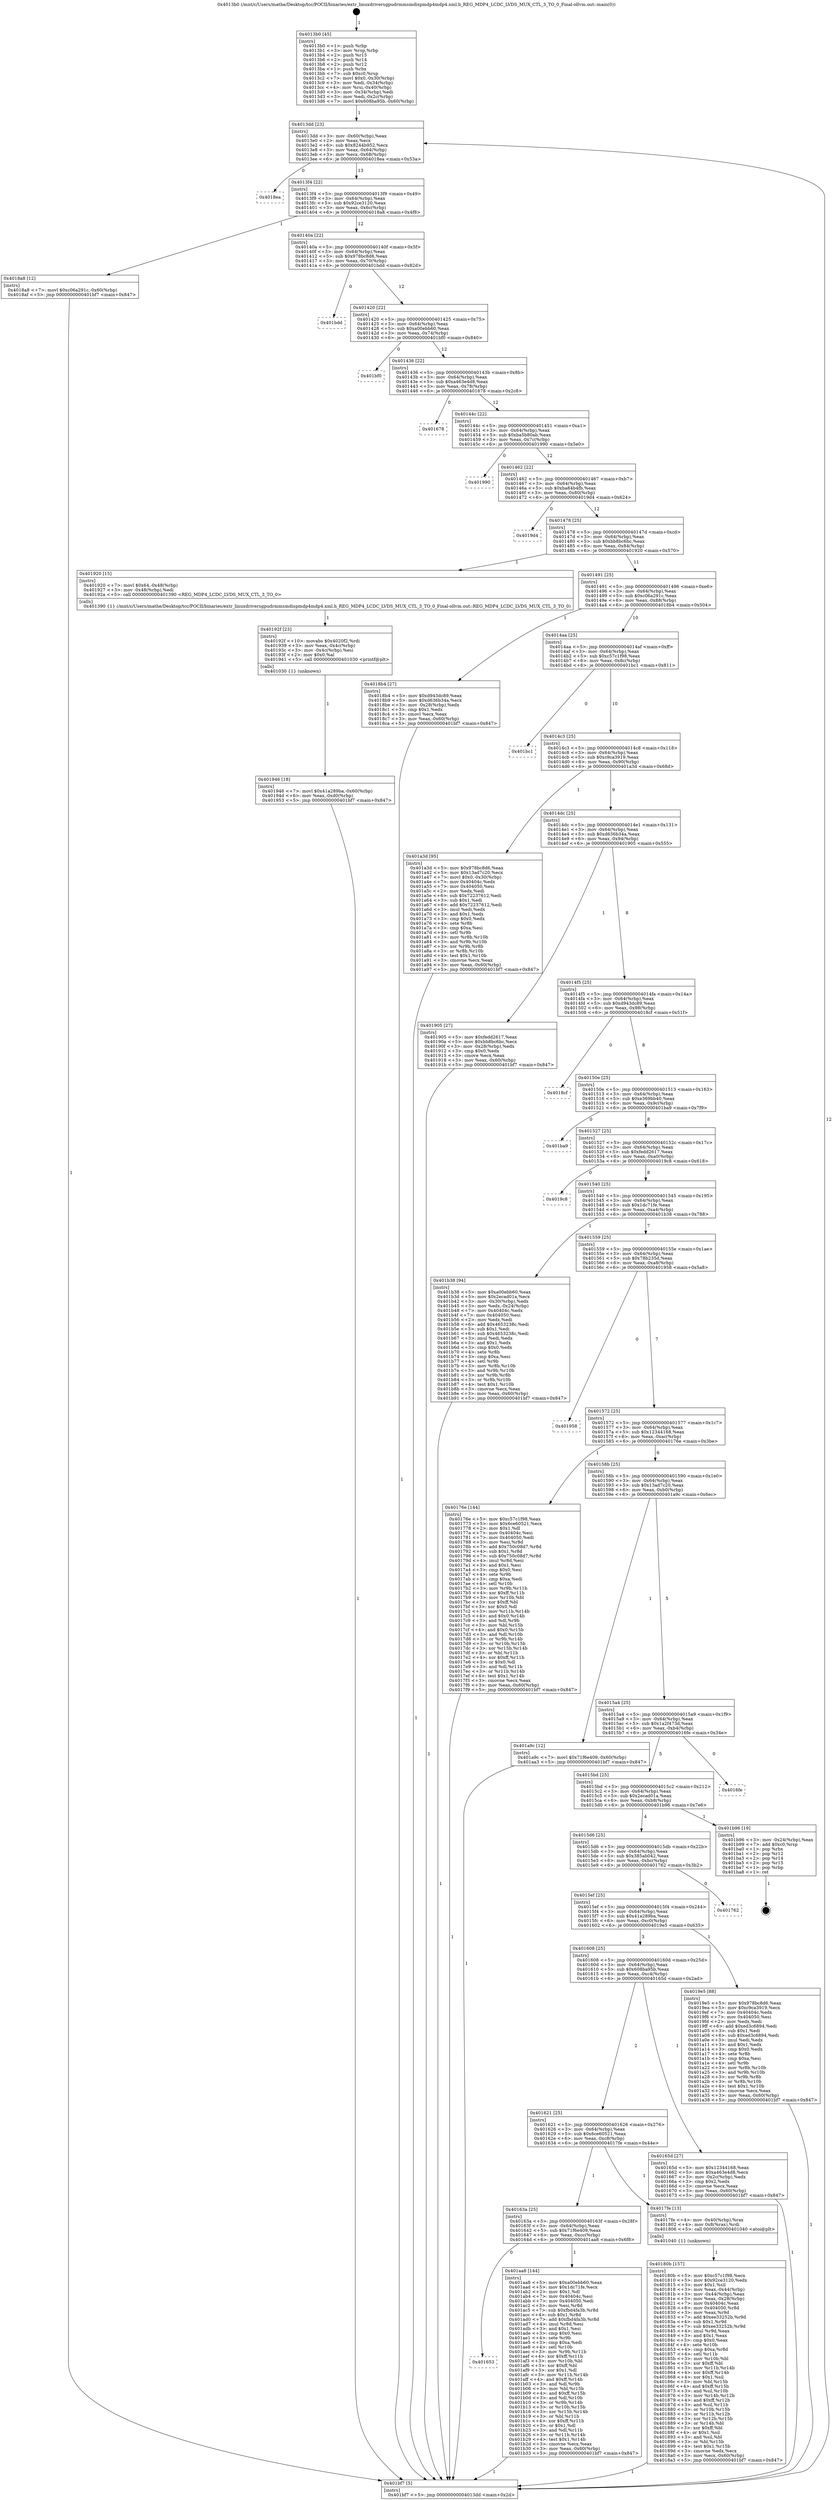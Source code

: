 digraph "0x4013b0" {
  label = "0x4013b0 (/mnt/c/Users/mathe/Desktop/tcc/POCII/binaries/extr_linuxdriversgpudrmmsmdispmdp4mdp4.xml.h_REG_MDP4_LCDC_LVDS_MUX_CTL_3_TO_0_Final-ollvm.out::main(0))"
  labelloc = "t"
  node[shape=record]

  Entry [label="",width=0.3,height=0.3,shape=circle,fillcolor=black,style=filled]
  "0x4013dd" [label="{
     0x4013dd [23]\l
     | [instrs]\l
     &nbsp;&nbsp;0x4013dd \<+3\>: mov -0x60(%rbp),%eax\l
     &nbsp;&nbsp;0x4013e0 \<+2\>: mov %eax,%ecx\l
     &nbsp;&nbsp;0x4013e2 \<+6\>: sub $0x8244b952,%ecx\l
     &nbsp;&nbsp;0x4013e8 \<+3\>: mov %eax,-0x64(%rbp)\l
     &nbsp;&nbsp;0x4013eb \<+3\>: mov %ecx,-0x68(%rbp)\l
     &nbsp;&nbsp;0x4013ee \<+6\>: je 00000000004018ea \<main+0x53a\>\l
  }"]
  "0x4018ea" [label="{
     0x4018ea\l
  }", style=dashed]
  "0x4013f4" [label="{
     0x4013f4 [22]\l
     | [instrs]\l
     &nbsp;&nbsp;0x4013f4 \<+5\>: jmp 00000000004013f9 \<main+0x49\>\l
     &nbsp;&nbsp;0x4013f9 \<+3\>: mov -0x64(%rbp),%eax\l
     &nbsp;&nbsp;0x4013fc \<+5\>: sub $0x92ce3120,%eax\l
     &nbsp;&nbsp;0x401401 \<+3\>: mov %eax,-0x6c(%rbp)\l
     &nbsp;&nbsp;0x401404 \<+6\>: je 00000000004018a8 \<main+0x4f8\>\l
  }"]
  Exit [label="",width=0.3,height=0.3,shape=circle,fillcolor=black,style=filled,peripheries=2]
  "0x4018a8" [label="{
     0x4018a8 [12]\l
     | [instrs]\l
     &nbsp;&nbsp;0x4018a8 \<+7\>: movl $0xc06a291c,-0x60(%rbp)\l
     &nbsp;&nbsp;0x4018af \<+5\>: jmp 0000000000401bf7 \<main+0x847\>\l
  }"]
  "0x40140a" [label="{
     0x40140a [22]\l
     | [instrs]\l
     &nbsp;&nbsp;0x40140a \<+5\>: jmp 000000000040140f \<main+0x5f\>\l
     &nbsp;&nbsp;0x40140f \<+3\>: mov -0x64(%rbp),%eax\l
     &nbsp;&nbsp;0x401412 \<+5\>: sub $0x978bc8d6,%eax\l
     &nbsp;&nbsp;0x401417 \<+3\>: mov %eax,-0x70(%rbp)\l
     &nbsp;&nbsp;0x40141a \<+6\>: je 0000000000401bdd \<main+0x82d\>\l
  }"]
  "0x401653" [label="{
     0x401653\l
  }", style=dashed]
  "0x401bdd" [label="{
     0x401bdd\l
  }", style=dashed]
  "0x401420" [label="{
     0x401420 [22]\l
     | [instrs]\l
     &nbsp;&nbsp;0x401420 \<+5\>: jmp 0000000000401425 \<main+0x75\>\l
     &nbsp;&nbsp;0x401425 \<+3\>: mov -0x64(%rbp),%eax\l
     &nbsp;&nbsp;0x401428 \<+5\>: sub $0xa00ebb60,%eax\l
     &nbsp;&nbsp;0x40142d \<+3\>: mov %eax,-0x74(%rbp)\l
     &nbsp;&nbsp;0x401430 \<+6\>: je 0000000000401bf0 \<main+0x840\>\l
  }"]
  "0x401aa8" [label="{
     0x401aa8 [144]\l
     | [instrs]\l
     &nbsp;&nbsp;0x401aa8 \<+5\>: mov $0xa00ebb60,%eax\l
     &nbsp;&nbsp;0x401aad \<+5\>: mov $0x1dc71fe,%ecx\l
     &nbsp;&nbsp;0x401ab2 \<+2\>: mov $0x1,%dl\l
     &nbsp;&nbsp;0x401ab4 \<+7\>: mov 0x40404c,%esi\l
     &nbsp;&nbsp;0x401abb \<+7\>: mov 0x404050,%edi\l
     &nbsp;&nbsp;0x401ac2 \<+3\>: mov %esi,%r8d\l
     &nbsp;&nbsp;0x401ac5 \<+7\>: sub $0xfbd4fa3b,%r8d\l
     &nbsp;&nbsp;0x401acc \<+4\>: sub $0x1,%r8d\l
     &nbsp;&nbsp;0x401ad0 \<+7\>: add $0xfbd4fa3b,%r8d\l
     &nbsp;&nbsp;0x401ad7 \<+4\>: imul %r8d,%esi\l
     &nbsp;&nbsp;0x401adb \<+3\>: and $0x1,%esi\l
     &nbsp;&nbsp;0x401ade \<+3\>: cmp $0x0,%esi\l
     &nbsp;&nbsp;0x401ae1 \<+4\>: sete %r9b\l
     &nbsp;&nbsp;0x401ae5 \<+3\>: cmp $0xa,%edi\l
     &nbsp;&nbsp;0x401ae8 \<+4\>: setl %r10b\l
     &nbsp;&nbsp;0x401aec \<+3\>: mov %r9b,%r11b\l
     &nbsp;&nbsp;0x401aef \<+4\>: xor $0xff,%r11b\l
     &nbsp;&nbsp;0x401af3 \<+3\>: mov %r10b,%bl\l
     &nbsp;&nbsp;0x401af6 \<+3\>: xor $0xff,%bl\l
     &nbsp;&nbsp;0x401af9 \<+3\>: xor $0x1,%dl\l
     &nbsp;&nbsp;0x401afc \<+3\>: mov %r11b,%r14b\l
     &nbsp;&nbsp;0x401aff \<+4\>: and $0xff,%r14b\l
     &nbsp;&nbsp;0x401b03 \<+3\>: and %dl,%r9b\l
     &nbsp;&nbsp;0x401b06 \<+3\>: mov %bl,%r15b\l
     &nbsp;&nbsp;0x401b09 \<+4\>: and $0xff,%r15b\l
     &nbsp;&nbsp;0x401b0d \<+3\>: and %dl,%r10b\l
     &nbsp;&nbsp;0x401b10 \<+3\>: or %r9b,%r14b\l
     &nbsp;&nbsp;0x401b13 \<+3\>: or %r10b,%r15b\l
     &nbsp;&nbsp;0x401b16 \<+3\>: xor %r15b,%r14b\l
     &nbsp;&nbsp;0x401b19 \<+3\>: or %bl,%r11b\l
     &nbsp;&nbsp;0x401b1c \<+4\>: xor $0xff,%r11b\l
     &nbsp;&nbsp;0x401b20 \<+3\>: or $0x1,%dl\l
     &nbsp;&nbsp;0x401b23 \<+3\>: and %dl,%r11b\l
     &nbsp;&nbsp;0x401b26 \<+3\>: or %r11b,%r14b\l
     &nbsp;&nbsp;0x401b29 \<+4\>: test $0x1,%r14b\l
     &nbsp;&nbsp;0x401b2d \<+3\>: cmovne %ecx,%eax\l
     &nbsp;&nbsp;0x401b30 \<+3\>: mov %eax,-0x60(%rbp)\l
     &nbsp;&nbsp;0x401b33 \<+5\>: jmp 0000000000401bf7 \<main+0x847\>\l
  }"]
  "0x401bf0" [label="{
     0x401bf0\l
  }", style=dashed]
  "0x401436" [label="{
     0x401436 [22]\l
     | [instrs]\l
     &nbsp;&nbsp;0x401436 \<+5\>: jmp 000000000040143b \<main+0x8b\>\l
     &nbsp;&nbsp;0x40143b \<+3\>: mov -0x64(%rbp),%eax\l
     &nbsp;&nbsp;0x40143e \<+5\>: sub $0xa463e4d8,%eax\l
     &nbsp;&nbsp;0x401443 \<+3\>: mov %eax,-0x78(%rbp)\l
     &nbsp;&nbsp;0x401446 \<+6\>: je 0000000000401678 \<main+0x2c8\>\l
  }"]
  "0x401946" [label="{
     0x401946 [18]\l
     | [instrs]\l
     &nbsp;&nbsp;0x401946 \<+7\>: movl $0x41a289ba,-0x60(%rbp)\l
     &nbsp;&nbsp;0x40194d \<+6\>: mov %eax,-0xd0(%rbp)\l
     &nbsp;&nbsp;0x401953 \<+5\>: jmp 0000000000401bf7 \<main+0x847\>\l
  }"]
  "0x401678" [label="{
     0x401678\l
  }", style=dashed]
  "0x40144c" [label="{
     0x40144c [22]\l
     | [instrs]\l
     &nbsp;&nbsp;0x40144c \<+5\>: jmp 0000000000401451 \<main+0xa1\>\l
     &nbsp;&nbsp;0x401451 \<+3\>: mov -0x64(%rbp),%eax\l
     &nbsp;&nbsp;0x401454 \<+5\>: sub $0xba5b80ab,%eax\l
     &nbsp;&nbsp;0x401459 \<+3\>: mov %eax,-0x7c(%rbp)\l
     &nbsp;&nbsp;0x40145c \<+6\>: je 0000000000401990 \<main+0x5e0\>\l
  }"]
  "0x40192f" [label="{
     0x40192f [23]\l
     | [instrs]\l
     &nbsp;&nbsp;0x40192f \<+10\>: movabs $0x4020f2,%rdi\l
     &nbsp;&nbsp;0x401939 \<+3\>: mov %eax,-0x4c(%rbp)\l
     &nbsp;&nbsp;0x40193c \<+3\>: mov -0x4c(%rbp),%esi\l
     &nbsp;&nbsp;0x40193f \<+2\>: mov $0x0,%al\l
     &nbsp;&nbsp;0x401941 \<+5\>: call 0000000000401030 \<printf@plt\>\l
     | [calls]\l
     &nbsp;&nbsp;0x401030 \{1\} (unknown)\l
  }"]
  "0x401990" [label="{
     0x401990\l
  }", style=dashed]
  "0x401462" [label="{
     0x401462 [22]\l
     | [instrs]\l
     &nbsp;&nbsp;0x401462 \<+5\>: jmp 0000000000401467 \<main+0xb7\>\l
     &nbsp;&nbsp;0x401467 \<+3\>: mov -0x64(%rbp),%eax\l
     &nbsp;&nbsp;0x40146a \<+5\>: sub $0xba84b4fb,%eax\l
     &nbsp;&nbsp;0x40146f \<+3\>: mov %eax,-0x80(%rbp)\l
     &nbsp;&nbsp;0x401472 \<+6\>: je 00000000004019d4 \<main+0x624\>\l
  }"]
  "0x40180b" [label="{
     0x40180b [157]\l
     | [instrs]\l
     &nbsp;&nbsp;0x40180b \<+5\>: mov $0xc57c1f98,%ecx\l
     &nbsp;&nbsp;0x401810 \<+5\>: mov $0x92ce3120,%edx\l
     &nbsp;&nbsp;0x401815 \<+3\>: mov $0x1,%sil\l
     &nbsp;&nbsp;0x401818 \<+3\>: mov %eax,-0x44(%rbp)\l
     &nbsp;&nbsp;0x40181b \<+3\>: mov -0x44(%rbp),%eax\l
     &nbsp;&nbsp;0x40181e \<+3\>: mov %eax,-0x28(%rbp)\l
     &nbsp;&nbsp;0x401821 \<+7\>: mov 0x40404c,%eax\l
     &nbsp;&nbsp;0x401828 \<+8\>: mov 0x404050,%r8d\l
     &nbsp;&nbsp;0x401830 \<+3\>: mov %eax,%r9d\l
     &nbsp;&nbsp;0x401833 \<+7\>: add $0xee33252b,%r9d\l
     &nbsp;&nbsp;0x40183a \<+4\>: sub $0x1,%r9d\l
     &nbsp;&nbsp;0x40183e \<+7\>: sub $0xee33252b,%r9d\l
     &nbsp;&nbsp;0x401845 \<+4\>: imul %r9d,%eax\l
     &nbsp;&nbsp;0x401849 \<+3\>: and $0x1,%eax\l
     &nbsp;&nbsp;0x40184c \<+3\>: cmp $0x0,%eax\l
     &nbsp;&nbsp;0x40184f \<+4\>: sete %r10b\l
     &nbsp;&nbsp;0x401853 \<+4\>: cmp $0xa,%r8d\l
     &nbsp;&nbsp;0x401857 \<+4\>: setl %r11b\l
     &nbsp;&nbsp;0x40185b \<+3\>: mov %r10b,%bl\l
     &nbsp;&nbsp;0x40185e \<+3\>: xor $0xff,%bl\l
     &nbsp;&nbsp;0x401861 \<+3\>: mov %r11b,%r14b\l
     &nbsp;&nbsp;0x401864 \<+4\>: xor $0xff,%r14b\l
     &nbsp;&nbsp;0x401868 \<+4\>: xor $0x1,%sil\l
     &nbsp;&nbsp;0x40186c \<+3\>: mov %bl,%r15b\l
     &nbsp;&nbsp;0x40186f \<+4\>: and $0xff,%r15b\l
     &nbsp;&nbsp;0x401873 \<+3\>: and %sil,%r10b\l
     &nbsp;&nbsp;0x401876 \<+3\>: mov %r14b,%r12b\l
     &nbsp;&nbsp;0x401879 \<+4\>: and $0xff,%r12b\l
     &nbsp;&nbsp;0x40187d \<+3\>: and %sil,%r11b\l
     &nbsp;&nbsp;0x401880 \<+3\>: or %r10b,%r15b\l
     &nbsp;&nbsp;0x401883 \<+3\>: or %r11b,%r12b\l
     &nbsp;&nbsp;0x401886 \<+3\>: xor %r12b,%r15b\l
     &nbsp;&nbsp;0x401889 \<+3\>: or %r14b,%bl\l
     &nbsp;&nbsp;0x40188c \<+3\>: xor $0xff,%bl\l
     &nbsp;&nbsp;0x40188f \<+4\>: or $0x1,%sil\l
     &nbsp;&nbsp;0x401893 \<+3\>: and %sil,%bl\l
     &nbsp;&nbsp;0x401896 \<+3\>: or %bl,%r15b\l
     &nbsp;&nbsp;0x401899 \<+4\>: test $0x1,%r15b\l
     &nbsp;&nbsp;0x40189d \<+3\>: cmovne %edx,%ecx\l
     &nbsp;&nbsp;0x4018a0 \<+3\>: mov %ecx,-0x60(%rbp)\l
     &nbsp;&nbsp;0x4018a3 \<+5\>: jmp 0000000000401bf7 \<main+0x847\>\l
  }"]
  "0x4019d4" [label="{
     0x4019d4\l
  }", style=dashed]
  "0x401478" [label="{
     0x401478 [25]\l
     | [instrs]\l
     &nbsp;&nbsp;0x401478 \<+5\>: jmp 000000000040147d \<main+0xcd\>\l
     &nbsp;&nbsp;0x40147d \<+3\>: mov -0x64(%rbp),%eax\l
     &nbsp;&nbsp;0x401480 \<+5\>: sub $0xbb8bc6bc,%eax\l
     &nbsp;&nbsp;0x401485 \<+6\>: mov %eax,-0x84(%rbp)\l
     &nbsp;&nbsp;0x40148b \<+6\>: je 0000000000401920 \<main+0x570\>\l
  }"]
  "0x40163a" [label="{
     0x40163a [25]\l
     | [instrs]\l
     &nbsp;&nbsp;0x40163a \<+5\>: jmp 000000000040163f \<main+0x28f\>\l
     &nbsp;&nbsp;0x40163f \<+3\>: mov -0x64(%rbp),%eax\l
     &nbsp;&nbsp;0x401642 \<+5\>: sub $0x71f6e409,%eax\l
     &nbsp;&nbsp;0x401647 \<+6\>: mov %eax,-0xcc(%rbp)\l
     &nbsp;&nbsp;0x40164d \<+6\>: je 0000000000401aa8 \<main+0x6f8\>\l
  }"]
  "0x401920" [label="{
     0x401920 [15]\l
     | [instrs]\l
     &nbsp;&nbsp;0x401920 \<+7\>: movl $0x64,-0x48(%rbp)\l
     &nbsp;&nbsp;0x401927 \<+3\>: mov -0x48(%rbp),%edi\l
     &nbsp;&nbsp;0x40192a \<+5\>: call 0000000000401390 \<REG_MDP4_LCDC_LVDS_MUX_CTL_3_TO_0\>\l
     | [calls]\l
     &nbsp;&nbsp;0x401390 \{1\} (/mnt/c/Users/mathe/Desktop/tcc/POCII/binaries/extr_linuxdriversgpudrmmsmdispmdp4mdp4.xml.h_REG_MDP4_LCDC_LVDS_MUX_CTL_3_TO_0_Final-ollvm.out::REG_MDP4_LCDC_LVDS_MUX_CTL_3_TO_0)\l
  }"]
  "0x401491" [label="{
     0x401491 [25]\l
     | [instrs]\l
     &nbsp;&nbsp;0x401491 \<+5\>: jmp 0000000000401496 \<main+0xe6\>\l
     &nbsp;&nbsp;0x401496 \<+3\>: mov -0x64(%rbp),%eax\l
     &nbsp;&nbsp;0x401499 \<+5\>: sub $0xc06a291c,%eax\l
     &nbsp;&nbsp;0x40149e \<+6\>: mov %eax,-0x88(%rbp)\l
     &nbsp;&nbsp;0x4014a4 \<+6\>: je 00000000004018b4 \<main+0x504\>\l
  }"]
  "0x4017fe" [label="{
     0x4017fe [13]\l
     | [instrs]\l
     &nbsp;&nbsp;0x4017fe \<+4\>: mov -0x40(%rbp),%rax\l
     &nbsp;&nbsp;0x401802 \<+4\>: mov 0x8(%rax),%rdi\l
     &nbsp;&nbsp;0x401806 \<+5\>: call 0000000000401040 \<atoi@plt\>\l
     | [calls]\l
     &nbsp;&nbsp;0x401040 \{1\} (unknown)\l
  }"]
  "0x4018b4" [label="{
     0x4018b4 [27]\l
     | [instrs]\l
     &nbsp;&nbsp;0x4018b4 \<+5\>: mov $0xd943dc89,%eax\l
     &nbsp;&nbsp;0x4018b9 \<+5\>: mov $0xd636b34a,%ecx\l
     &nbsp;&nbsp;0x4018be \<+3\>: mov -0x28(%rbp),%edx\l
     &nbsp;&nbsp;0x4018c1 \<+3\>: cmp $0x1,%edx\l
     &nbsp;&nbsp;0x4018c4 \<+3\>: cmovl %ecx,%eax\l
     &nbsp;&nbsp;0x4018c7 \<+3\>: mov %eax,-0x60(%rbp)\l
     &nbsp;&nbsp;0x4018ca \<+5\>: jmp 0000000000401bf7 \<main+0x847\>\l
  }"]
  "0x4014aa" [label="{
     0x4014aa [25]\l
     | [instrs]\l
     &nbsp;&nbsp;0x4014aa \<+5\>: jmp 00000000004014af \<main+0xff\>\l
     &nbsp;&nbsp;0x4014af \<+3\>: mov -0x64(%rbp),%eax\l
     &nbsp;&nbsp;0x4014b2 \<+5\>: sub $0xc57c1f98,%eax\l
     &nbsp;&nbsp;0x4014b7 \<+6\>: mov %eax,-0x8c(%rbp)\l
     &nbsp;&nbsp;0x4014bd \<+6\>: je 0000000000401bc1 \<main+0x811\>\l
  }"]
  "0x4013b0" [label="{
     0x4013b0 [45]\l
     | [instrs]\l
     &nbsp;&nbsp;0x4013b0 \<+1\>: push %rbp\l
     &nbsp;&nbsp;0x4013b1 \<+3\>: mov %rsp,%rbp\l
     &nbsp;&nbsp;0x4013b4 \<+2\>: push %r15\l
     &nbsp;&nbsp;0x4013b6 \<+2\>: push %r14\l
     &nbsp;&nbsp;0x4013b8 \<+2\>: push %r12\l
     &nbsp;&nbsp;0x4013ba \<+1\>: push %rbx\l
     &nbsp;&nbsp;0x4013bb \<+7\>: sub $0xc0,%rsp\l
     &nbsp;&nbsp;0x4013c2 \<+7\>: movl $0x0,-0x30(%rbp)\l
     &nbsp;&nbsp;0x4013c9 \<+3\>: mov %edi,-0x34(%rbp)\l
     &nbsp;&nbsp;0x4013cc \<+4\>: mov %rsi,-0x40(%rbp)\l
     &nbsp;&nbsp;0x4013d0 \<+3\>: mov -0x34(%rbp),%edi\l
     &nbsp;&nbsp;0x4013d3 \<+3\>: mov %edi,-0x2c(%rbp)\l
     &nbsp;&nbsp;0x4013d6 \<+7\>: movl $0x608ba95b,-0x60(%rbp)\l
  }"]
  "0x401bc1" [label="{
     0x401bc1\l
  }", style=dashed]
  "0x4014c3" [label="{
     0x4014c3 [25]\l
     | [instrs]\l
     &nbsp;&nbsp;0x4014c3 \<+5\>: jmp 00000000004014c8 \<main+0x118\>\l
     &nbsp;&nbsp;0x4014c8 \<+3\>: mov -0x64(%rbp),%eax\l
     &nbsp;&nbsp;0x4014cb \<+5\>: sub $0xc9ca3919,%eax\l
     &nbsp;&nbsp;0x4014d0 \<+6\>: mov %eax,-0x90(%rbp)\l
     &nbsp;&nbsp;0x4014d6 \<+6\>: je 0000000000401a3d \<main+0x68d\>\l
  }"]
  "0x401bf7" [label="{
     0x401bf7 [5]\l
     | [instrs]\l
     &nbsp;&nbsp;0x401bf7 \<+5\>: jmp 00000000004013dd \<main+0x2d\>\l
  }"]
  "0x401a3d" [label="{
     0x401a3d [95]\l
     | [instrs]\l
     &nbsp;&nbsp;0x401a3d \<+5\>: mov $0x978bc8d6,%eax\l
     &nbsp;&nbsp;0x401a42 \<+5\>: mov $0x13ad7c20,%ecx\l
     &nbsp;&nbsp;0x401a47 \<+7\>: movl $0x0,-0x30(%rbp)\l
     &nbsp;&nbsp;0x401a4e \<+7\>: mov 0x40404c,%edx\l
     &nbsp;&nbsp;0x401a55 \<+7\>: mov 0x404050,%esi\l
     &nbsp;&nbsp;0x401a5c \<+2\>: mov %edx,%edi\l
     &nbsp;&nbsp;0x401a5e \<+6\>: sub $0x72237612,%edi\l
     &nbsp;&nbsp;0x401a64 \<+3\>: sub $0x1,%edi\l
     &nbsp;&nbsp;0x401a67 \<+6\>: add $0x72237612,%edi\l
     &nbsp;&nbsp;0x401a6d \<+3\>: imul %edi,%edx\l
     &nbsp;&nbsp;0x401a70 \<+3\>: and $0x1,%edx\l
     &nbsp;&nbsp;0x401a73 \<+3\>: cmp $0x0,%edx\l
     &nbsp;&nbsp;0x401a76 \<+4\>: sete %r8b\l
     &nbsp;&nbsp;0x401a7a \<+3\>: cmp $0xa,%esi\l
     &nbsp;&nbsp;0x401a7d \<+4\>: setl %r9b\l
     &nbsp;&nbsp;0x401a81 \<+3\>: mov %r8b,%r10b\l
     &nbsp;&nbsp;0x401a84 \<+3\>: and %r9b,%r10b\l
     &nbsp;&nbsp;0x401a87 \<+3\>: xor %r9b,%r8b\l
     &nbsp;&nbsp;0x401a8a \<+3\>: or %r8b,%r10b\l
     &nbsp;&nbsp;0x401a8d \<+4\>: test $0x1,%r10b\l
     &nbsp;&nbsp;0x401a91 \<+3\>: cmovne %ecx,%eax\l
     &nbsp;&nbsp;0x401a94 \<+3\>: mov %eax,-0x60(%rbp)\l
     &nbsp;&nbsp;0x401a97 \<+5\>: jmp 0000000000401bf7 \<main+0x847\>\l
  }"]
  "0x4014dc" [label="{
     0x4014dc [25]\l
     | [instrs]\l
     &nbsp;&nbsp;0x4014dc \<+5\>: jmp 00000000004014e1 \<main+0x131\>\l
     &nbsp;&nbsp;0x4014e1 \<+3\>: mov -0x64(%rbp),%eax\l
     &nbsp;&nbsp;0x4014e4 \<+5\>: sub $0xd636b34a,%eax\l
     &nbsp;&nbsp;0x4014e9 \<+6\>: mov %eax,-0x94(%rbp)\l
     &nbsp;&nbsp;0x4014ef \<+6\>: je 0000000000401905 \<main+0x555\>\l
  }"]
  "0x401621" [label="{
     0x401621 [25]\l
     | [instrs]\l
     &nbsp;&nbsp;0x401621 \<+5\>: jmp 0000000000401626 \<main+0x276\>\l
     &nbsp;&nbsp;0x401626 \<+3\>: mov -0x64(%rbp),%eax\l
     &nbsp;&nbsp;0x401629 \<+5\>: sub $0x6ce60521,%eax\l
     &nbsp;&nbsp;0x40162e \<+6\>: mov %eax,-0xc8(%rbp)\l
     &nbsp;&nbsp;0x401634 \<+6\>: je 00000000004017fe \<main+0x44e\>\l
  }"]
  "0x401905" [label="{
     0x401905 [27]\l
     | [instrs]\l
     &nbsp;&nbsp;0x401905 \<+5\>: mov $0xfedd2617,%eax\l
     &nbsp;&nbsp;0x40190a \<+5\>: mov $0xbb8bc6bc,%ecx\l
     &nbsp;&nbsp;0x40190f \<+3\>: mov -0x28(%rbp),%edx\l
     &nbsp;&nbsp;0x401912 \<+3\>: cmp $0x0,%edx\l
     &nbsp;&nbsp;0x401915 \<+3\>: cmove %ecx,%eax\l
     &nbsp;&nbsp;0x401918 \<+3\>: mov %eax,-0x60(%rbp)\l
     &nbsp;&nbsp;0x40191b \<+5\>: jmp 0000000000401bf7 \<main+0x847\>\l
  }"]
  "0x4014f5" [label="{
     0x4014f5 [25]\l
     | [instrs]\l
     &nbsp;&nbsp;0x4014f5 \<+5\>: jmp 00000000004014fa \<main+0x14a\>\l
     &nbsp;&nbsp;0x4014fa \<+3\>: mov -0x64(%rbp),%eax\l
     &nbsp;&nbsp;0x4014fd \<+5\>: sub $0xd943dc89,%eax\l
     &nbsp;&nbsp;0x401502 \<+6\>: mov %eax,-0x98(%rbp)\l
     &nbsp;&nbsp;0x401508 \<+6\>: je 00000000004018cf \<main+0x51f\>\l
  }"]
  "0x40165d" [label="{
     0x40165d [27]\l
     | [instrs]\l
     &nbsp;&nbsp;0x40165d \<+5\>: mov $0x12344168,%eax\l
     &nbsp;&nbsp;0x401662 \<+5\>: mov $0xa463e4d8,%ecx\l
     &nbsp;&nbsp;0x401667 \<+3\>: mov -0x2c(%rbp),%edx\l
     &nbsp;&nbsp;0x40166a \<+3\>: cmp $0x2,%edx\l
     &nbsp;&nbsp;0x40166d \<+3\>: cmovne %ecx,%eax\l
     &nbsp;&nbsp;0x401670 \<+3\>: mov %eax,-0x60(%rbp)\l
     &nbsp;&nbsp;0x401673 \<+5\>: jmp 0000000000401bf7 \<main+0x847\>\l
  }"]
  "0x4018cf" [label="{
     0x4018cf\l
  }", style=dashed]
  "0x40150e" [label="{
     0x40150e [25]\l
     | [instrs]\l
     &nbsp;&nbsp;0x40150e \<+5\>: jmp 0000000000401513 \<main+0x163\>\l
     &nbsp;&nbsp;0x401513 \<+3\>: mov -0x64(%rbp),%eax\l
     &nbsp;&nbsp;0x401516 \<+5\>: sub $0xe369bb40,%eax\l
     &nbsp;&nbsp;0x40151b \<+6\>: mov %eax,-0x9c(%rbp)\l
     &nbsp;&nbsp;0x401521 \<+6\>: je 0000000000401ba9 \<main+0x7f9\>\l
  }"]
  "0x401608" [label="{
     0x401608 [25]\l
     | [instrs]\l
     &nbsp;&nbsp;0x401608 \<+5\>: jmp 000000000040160d \<main+0x25d\>\l
     &nbsp;&nbsp;0x40160d \<+3\>: mov -0x64(%rbp),%eax\l
     &nbsp;&nbsp;0x401610 \<+5\>: sub $0x608ba95b,%eax\l
     &nbsp;&nbsp;0x401615 \<+6\>: mov %eax,-0xc4(%rbp)\l
     &nbsp;&nbsp;0x40161b \<+6\>: je 000000000040165d \<main+0x2ad\>\l
  }"]
  "0x401ba9" [label="{
     0x401ba9\l
  }", style=dashed]
  "0x401527" [label="{
     0x401527 [25]\l
     | [instrs]\l
     &nbsp;&nbsp;0x401527 \<+5\>: jmp 000000000040152c \<main+0x17c\>\l
     &nbsp;&nbsp;0x40152c \<+3\>: mov -0x64(%rbp),%eax\l
     &nbsp;&nbsp;0x40152f \<+5\>: sub $0xfedd2617,%eax\l
     &nbsp;&nbsp;0x401534 \<+6\>: mov %eax,-0xa0(%rbp)\l
     &nbsp;&nbsp;0x40153a \<+6\>: je 00000000004019c8 \<main+0x618\>\l
  }"]
  "0x4019e5" [label="{
     0x4019e5 [88]\l
     | [instrs]\l
     &nbsp;&nbsp;0x4019e5 \<+5\>: mov $0x978bc8d6,%eax\l
     &nbsp;&nbsp;0x4019ea \<+5\>: mov $0xc9ca3919,%ecx\l
     &nbsp;&nbsp;0x4019ef \<+7\>: mov 0x40404c,%edx\l
     &nbsp;&nbsp;0x4019f6 \<+7\>: mov 0x404050,%esi\l
     &nbsp;&nbsp;0x4019fd \<+2\>: mov %edx,%edi\l
     &nbsp;&nbsp;0x4019ff \<+6\>: add $0xed3c6894,%edi\l
     &nbsp;&nbsp;0x401a05 \<+3\>: sub $0x1,%edi\l
     &nbsp;&nbsp;0x401a08 \<+6\>: sub $0xed3c6894,%edi\l
     &nbsp;&nbsp;0x401a0e \<+3\>: imul %edi,%edx\l
     &nbsp;&nbsp;0x401a11 \<+3\>: and $0x1,%edx\l
     &nbsp;&nbsp;0x401a14 \<+3\>: cmp $0x0,%edx\l
     &nbsp;&nbsp;0x401a17 \<+4\>: sete %r8b\l
     &nbsp;&nbsp;0x401a1b \<+3\>: cmp $0xa,%esi\l
     &nbsp;&nbsp;0x401a1e \<+4\>: setl %r9b\l
     &nbsp;&nbsp;0x401a22 \<+3\>: mov %r8b,%r10b\l
     &nbsp;&nbsp;0x401a25 \<+3\>: and %r9b,%r10b\l
     &nbsp;&nbsp;0x401a28 \<+3\>: xor %r9b,%r8b\l
     &nbsp;&nbsp;0x401a2b \<+3\>: or %r8b,%r10b\l
     &nbsp;&nbsp;0x401a2e \<+4\>: test $0x1,%r10b\l
     &nbsp;&nbsp;0x401a32 \<+3\>: cmovne %ecx,%eax\l
     &nbsp;&nbsp;0x401a35 \<+3\>: mov %eax,-0x60(%rbp)\l
     &nbsp;&nbsp;0x401a38 \<+5\>: jmp 0000000000401bf7 \<main+0x847\>\l
  }"]
  "0x4019c8" [label="{
     0x4019c8\l
  }", style=dashed]
  "0x401540" [label="{
     0x401540 [25]\l
     | [instrs]\l
     &nbsp;&nbsp;0x401540 \<+5\>: jmp 0000000000401545 \<main+0x195\>\l
     &nbsp;&nbsp;0x401545 \<+3\>: mov -0x64(%rbp),%eax\l
     &nbsp;&nbsp;0x401548 \<+5\>: sub $0x1dc71fe,%eax\l
     &nbsp;&nbsp;0x40154d \<+6\>: mov %eax,-0xa4(%rbp)\l
     &nbsp;&nbsp;0x401553 \<+6\>: je 0000000000401b38 \<main+0x788\>\l
  }"]
  "0x4015ef" [label="{
     0x4015ef [25]\l
     | [instrs]\l
     &nbsp;&nbsp;0x4015ef \<+5\>: jmp 00000000004015f4 \<main+0x244\>\l
     &nbsp;&nbsp;0x4015f4 \<+3\>: mov -0x64(%rbp),%eax\l
     &nbsp;&nbsp;0x4015f7 \<+5\>: sub $0x41a289ba,%eax\l
     &nbsp;&nbsp;0x4015fc \<+6\>: mov %eax,-0xc0(%rbp)\l
     &nbsp;&nbsp;0x401602 \<+6\>: je 00000000004019e5 \<main+0x635\>\l
  }"]
  "0x401b38" [label="{
     0x401b38 [94]\l
     | [instrs]\l
     &nbsp;&nbsp;0x401b38 \<+5\>: mov $0xa00ebb60,%eax\l
     &nbsp;&nbsp;0x401b3d \<+5\>: mov $0x2ecad01a,%ecx\l
     &nbsp;&nbsp;0x401b42 \<+3\>: mov -0x30(%rbp),%edx\l
     &nbsp;&nbsp;0x401b45 \<+3\>: mov %edx,-0x24(%rbp)\l
     &nbsp;&nbsp;0x401b48 \<+7\>: mov 0x40404c,%edx\l
     &nbsp;&nbsp;0x401b4f \<+7\>: mov 0x404050,%esi\l
     &nbsp;&nbsp;0x401b56 \<+2\>: mov %edx,%edi\l
     &nbsp;&nbsp;0x401b58 \<+6\>: add $0x4653238c,%edi\l
     &nbsp;&nbsp;0x401b5e \<+3\>: sub $0x1,%edi\l
     &nbsp;&nbsp;0x401b61 \<+6\>: sub $0x4653238c,%edi\l
     &nbsp;&nbsp;0x401b67 \<+3\>: imul %edi,%edx\l
     &nbsp;&nbsp;0x401b6a \<+3\>: and $0x1,%edx\l
     &nbsp;&nbsp;0x401b6d \<+3\>: cmp $0x0,%edx\l
     &nbsp;&nbsp;0x401b70 \<+4\>: sete %r8b\l
     &nbsp;&nbsp;0x401b74 \<+3\>: cmp $0xa,%esi\l
     &nbsp;&nbsp;0x401b77 \<+4\>: setl %r9b\l
     &nbsp;&nbsp;0x401b7b \<+3\>: mov %r8b,%r10b\l
     &nbsp;&nbsp;0x401b7e \<+3\>: and %r9b,%r10b\l
     &nbsp;&nbsp;0x401b81 \<+3\>: xor %r9b,%r8b\l
     &nbsp;&nbsp;0x401b84 \<+3\>: or %r8b,%r10b\l
     &nbsp;&nbsp;0x401b87 \<+4\>: test $0x1,%r10b\l
     &nbsp;&nbsp;0x401b8b \<+3\>: cmovne %ecx,%eax\l
     &nbsp;&nbsp;0x401b8e \<+3\>: mov %eax,-0x60(%rbp)\l
     &nbsp;&nbsp;0x401b91 \<+5\>: jmp 0000000000401bf7 \<main+0x847\>\l
  }"]
  "0x401559" [label="{
     0x401559 [25]\l
     | [instrs]\l
     &nbsp;&nbsp;0x401559 \<+5\>: jmp 000000000040155e \<main+0x1ae\>\l
     &nbsp;&nbsp;0x40155e \<+3\>: mov -0x64(%rbp),%eax\l
     &nbsp;&nbsp;0x401561 \<+5\>: sub $0x78b235d,%eax\l
     &nbsp;&nbsp;0x401566 \<+6\>: mov %eax,-0xa8(%rbp)\l
     &nbsp;&nbsp;0x40156c \<+6\>: je 0000000000401958 \<main+0x5a8\>\l
  }"]
  "0x401762" [label="{
     0x401762\l
  }", style=dashed]
  "0x401958" [label="{
     0x401958\l
  }", style=dashed]
  "0x401572" [label="{
     0x401572 [25]\l
     | [instrs]\l
     &nbsp;&nbsp;0x401572 \<+5\>: jmp 0000000000401577 \<main+0x1c7\>\l
     &nbsp;&nbsp;0x401577 \<+3\>: mov -0x64(%rbp),%eax\l
     &nbsp;&nbsp;0x40157a \<+5\>: sub $0x12344168,%eax\l
     &nbsp;&nbsp;0x40157f \<+6\>: mov %eax,-0xac(%rbp)\l
     &nbsp;&nbsp;0x401585 \<+6\>: je 000000000040176e \<main+0x3be\>\l
  }"]
  "0x4015d6" [label="{
     0x4015d6 [25]\l
     | [instrs]\l
     &nbsp;&nbsp;0x4015d6 \<+5\>: jmp 00000000004015db \<main+0x22b\>\l
     &nbsp;&nbsp;0x4015db \<+3\>: mov -0x64(%rbp),%eax\l
     &nbsp;&nbsp;0x4015de \<+5\>: sub $0x385ab042,%eax\l
     &nbsp;&nbsp;0x4015e3 \<+6\>: mov %eax,-0xbc(%rbp)\l
     &nbsp;&nbsp;0x4015e9 \<+6\>: je 0000000000401762 \<main+0x3b2\>\l
  }"]
  "0x40176e" [label="{
     0x40176e [144]\l
     | [instrs]\l
     &nbsp;&nbsp;0x40176e \<+5\>: mov $0xc57c1f98,%eax\l
     &nbsp;&nbsp;0x401773 \<+5\>: mov $0x6ce60521,%ecx\l
     &nbsp;&nbsp;0x401778 \<+2\>: mov $0x1,%dl\l
     &nbsp;&nbsp;0x40177a \<+7\>: mov 0x40404c,%esi\l
     &nbsp;&nbsp;0x401781 \<+7\>: mov 0x404050,%edi\l
     &nbsp;&nbsp;0x401788 \<+3\>: mov %esi,%r8d\l
     &nbsp;&nbsp;0x40178b \<+7\>: add $0x750c08d7,%r8d\l
     &nbsp;&nbsp;0x401792 \<+4\>: sub $0x1,%r8d\l
     &nbsp;&nbsp;0x401796 \<+7\>: sub $0x750c08d7,%r8d\l
     &nbsp;&nbsp;0x40179d \<+4\>: imul %r8d,%esi\l
     &nbsp;&nbsp;0x4017a1 \<+3\>: and $0x1,%esi\l
     &nbsp;&nbsp;0x4017a4 \<+3\>: cmp $0x0,%esi\l
     &nbsp;&nbsp;0x4017a7 \<+4\>: sete %r9b\l
     &nbsp;&nbsp;0x4017ab \<+3\>: cmp $0xa,%edi\l
     &nbsp;&nbsp;0x4017ae \<+4\>: setl %r10b\l
     &nbsp;&nbsp;0x4017b2 \<+3\>: mov %r9b,%r11b\l
     &nbsp;&nbsp;0x4017b5 \<+4\>: xor $0xff,%r11b\l
     &nbsp;&nbsp;0x4017b9 \<+3\>: mov %r10b,%bl\l
     &nbsp;&nbsp;0x4017bc \<+3\>: xor $0xff,%bl\l
     &nbsp;&nbsp;0x4017bf \<+3\>: xor $0x0,%dl\l
     &nbsp;&nbsp;0x4017c2 \<+3\>: mov %r11b,%r14b\l
     &nbsp;&nbsp;0x4017c5 \<+4\>: and $0x0,%r14b\l
     &nbsp;&nbsp;0x4017c9 \<+3\>: and %dl,%r9b\l
     &nbsp;&nbsp;0x4017cc \<+3\>: mov %bl,%r15b\l
     &nbsp;&nbsp;0x4017cf \<+4\>: and $0x0,%r15b\l
     &nbsp;&nbsp;0x4017d3 \<+3\>: and %dl,%r10b\l
     &nbsp;&nbsp;0x4017d6 \<+3\>: or %r9b,%r14b\l
     &nbsp;&nbsp;0x4017d9 \<+3\>: or %r10b,%r15b\l
     &nbsp;&nbsp;0x4017dc \<+3\>: xor %r15b,%r14b\l
     &nbsp;&nbsp;0x4017df \<+3\>: or %bl,%r11b\l
     &nbsp;&nbsp;0x4017e2 \<+4\>: xor $0xff,%r11b\l
     &nbsp;&nbsp;0x4017e6 \<+3\>: or $0x0,%dl\l
     &nbsp;&nbsp;0x4017e9 \<+3\>: and %dl,%r11b\l
     &nbsp;&nbsp;0x4017ec \<+3\>: or %r11b,%r14b\l
     &nbsp;&nbsp;0x4017ef \<+4\>: test $0x1,%r14b\l
     &nbsp;&nbsp;0x4017f3 \<+3\>: cmovne %ecx,%eax\l
     &nbsp;&nbsp;0x4017f6 \<+3\>: mov %eax,-0x60(%rbp)\l
     &nbsp;&nbsp;0x4017f9 \<+5\>: jmp 0000000000401bf7 \<main+0x847\>\l
  }"]
  "0x40158b" [label="{
     0x40158b [25]\l
     | [instrs]\l
     &nbsp;&nbsp;0x40158b \<+5\>: jmp 0000000000401590 \<main+0x1e0\>\l
     &nbsp;&nbsp;0x401590 \<+3\>: mov -0x64(%rbp),%eax\l
     &nbsp;&nbsp;0x401593 \<+5\>: sub $0x13ad7c20,%eax\l
     &nbsp;&nbsp;0x401598 \<+6\>: mov %eax,-0xb0(%rbp)\l
     &nbsp;&nbsp;0x40159e \<+6\>: je 0000000000401a9c \<main+0x6ec\>\l
  }"]
  "0x401b96" [label="{
     0x401b96 [19]\l
     | [instrs]\l
     &nbsp;&nbsp;0x401b96 \<+3\>: mov -0x24(%rbp),%eax\l
     &nbsp;&nbsp;0x401b99 \<+7\>: add $0xc0,%rsp\l
     &nbsp;&nbsp;0x401ba0 \<+1\>: pop %rbx\l
     &nbsp;&nbsp;0x401ba1 \<+2\>: pop %r12\l
     &nbsp;&nbsp;0x401ba3 \<+2\>: pop %r14\l
     &nbsp;&nbsp;0x401ba5 \<+2\>: pop %r15\l
     &nbsp;&nbsp;0x401ba7 \<+1\>: pop %rbp\l
     &nbsp;&nbsp;0x401ba8 \<+1\>: ret\l
  }"]
  "0x401a9c" [label="{
     0x401a9c [12]\l
     | [instrs]\l
     &nbsp;&nbsp;0x401a9c \<+7\>: movl $0x71f6e409,-0x60(%rbp)\l
     &nbsp;&nbsp;0x401aa3 \<+5\>: jmp 0000000000401bf7 \<main+0x847\>\l
  }"]
  "0x4015a4" [label="{
     0x4015a4 [25]\l
     | [instrs]\l
     &nbsp;&nbsp;0x4015a4 \<+5\>: jmp 00000000004015a9 \<main+0x1f9\>\l
     &nbsp;&nbsp;0x4015a9 \<+3\>: mov -0x64(%rbp),%eax\l
     &nbsp;&nbsp;0x4015ac \<+5\>: sub $0x1a2f473d,%eax\l
     &nbsp;&nbsp;0x4015b1 \<+6\>: mov %eax,-0xb4(%rbp)\l
     &nbsp;&nbsp;0x4015b7 \<+6\>: je 00000000004016fe \<main+0x34e\>\l
  }"]
  "0x4015bd" [label="{
     0x4015bd [25]\l
     | [instrs]\l
     &nbsp;&nbsp;0x4015bd \<+5\>: jmp 00000000004015c2 \<main+0x212\>\l
     &nbsp;&nbsp;0x4015c2 \<+3\>: mov -0x64(%rbp),%eax\l
     &nbsp;&nbsp;0x4015c5 \<+5\>: sub $0x2ecad01a,%eax\l
     &nbsp;&nbsp;0x4015ca \<+6\>: mov %eax,-0xb8(%rbp)\l
     &nbsp;&nbsp;0x4015d0 \<+6\>: je 0000000000401b96 \<main+0x7e6\>\l
  }"]
  "0x4016fe" [label="{
     0x4016fe\l
  }", style=dashed]
  Entry -> "0x4013b0" [label=" 1"]
  "0x4013dd" -> "0x4018ea" [label=" 0"]
  "0x4013dd" -> "0x4013f4" [label=" 13"]
  "0x401b96" -> Exit [label=" 1"]
  "0x4013f4" -> "0x4018a8" [label=" 1"]
  "0x4013f4" -> "0x40140a" [label=" 12"]
  "0x401b38" -> "0x401bf7" [label=" 1"]
  "0x40140a" -> "0x401bdd" [label=" 0"]
  "0x40140a" -> "0x401420" [label=" 12"]
  "0x401aa8" -> "0x401bf7" [label=" 1"]
  "0x401420" -> "0x401bf0" [label=" 0"]
  "0x401420" -> "0x401436" [label=" 12"]
  "0x40163a" -> "0x401653" [label=" 0"]
  "0x401436" -> "0x401678" [label=" 0"]
  "0x401436" -> "0x40144c" [label=" 12"]
  "0x40163a" -> "0x401aa8" [label=" 1"]
  "0x40144c" -> "0x401990" [label=" 0"]
  "0x40144c" -> "0x401462" [label=" 12"]
  "0x401a9c" -> "0x401bf7" [label=" 1"]
  "0x401462" -> "0x4019d4" [label=" 0"]
  "0x401462" -> "0x401478" [label=" 12"]
  "0x401a3d" -> "0x401bf7" [label=" 1"]
  "0x401478" -> "0x401920" [label=" 1"]
  "0x401478" -> "0x401491" [label=" 11"]
  "0x4019e5" -> "0x401bf7" [label=" 1"]
  "0x401491" -> "0x4018b4" [label=" 1"]
  "0x401491" -> "0x4014aa" [label=" 10"]
  "0x401946" -> "0x401bf7" [label=" 1"]
  "0x4014aa" -> "0x401bc1" [label=" 0"]
  "0x4014aa" -> "0x4014c3" [label=" 10"]
  "0x401920" -> "0x40192f" [label=" 1"]
  "0x4014c3" -> "0x401a3d" [label=" 1"]
  "0x4014c3" -> "0x4014dc" [label=" 9"]
  "0x401905" -> "0x401bf7" [label=" 1"]
  "0x4014dc" -> "0x401905" [label=" 1"]
  "0x4014dc" -> "0x4014f5" [label=" 8"]
  "0x4018b4" -> "0x401bf7" [label=" 1"]
  "0x4014f5" -> "0x4018cf" [label=" 0"]
  "0x4014f5" -> "0x40150e" [label=" 8"]
  "0x4018a8" -> "0x401bf7" [label=" 1"]
  "0x40150e" -> "0x401ba9" [label=" 0"]
  "0x40150e" -> "0x401527" [label=" 8"]
  "0x4017fe" -> "0x40180b" [label=" 1"]
  "0x401527" -> "0x4019c8" [label=" 0"]
  "0x401527" -> "0x401540" [label=" 8"]
  "0x401621" -> "0x40163a" [label=" 1"]
  "0x401540" -> "0x401b38" [label=" 1"]
  "0x401540" -> "0x401559" [label=" 7"]
  "0x40192f" -> "0x401946" [label=" 1"]
  "0x401559" -> "0x401958" [label=" 0"]
  "0x401559" -> "0x401572" [label=" 7"]
  "0x40176e" -> "0x401bf7" [label=" 1"]
  "0x401572" -> "0x40176e" [label=" 1"]
  "0x401572" -> "0x40158b" [label=" 6"]
  "0x4013b0" -> "0x4013dd" [label=" 1"]
  "0x40158b" -> "0x401a9c" [label=" 1"]
  "0x40158b" -> "0x4015a4" [label=" 5"]
  "0x40165d" -> "0x401bf7" [label=" 1"]
  "0x4015a4" -> "0x4016fe" [label=" 0"]
  "0x4015a4" -> "0x4015bd" [label=" 5"]
  "0x401608" -> "0x401621" [label=" 2"]
  "0x4015bd" -> "0x401b96" [label=" 1"]
  "0x4015bd" -> "0x4015d6" [label=" 4"]
  "0x401bf7" -> "0x4013dd" [label=" 12"]
  "0x4015d6" -> "0x401762" [label=" 0"]
  "0x4015d6" -> "0x4015ef" [label=" 4"]
  "0x401621" -> "0x4017fe" [label=" 1"]
  "0x4015ef" -> "0x4019e5" [label=" 1"]
  "0x4015ef" -> "0x401608" [label=" 3"]
  "0x40180b" -> "0x401bf7" [label=" 1"]
  "0x401608" -> "0x40165d" [label=" 1"]
}
